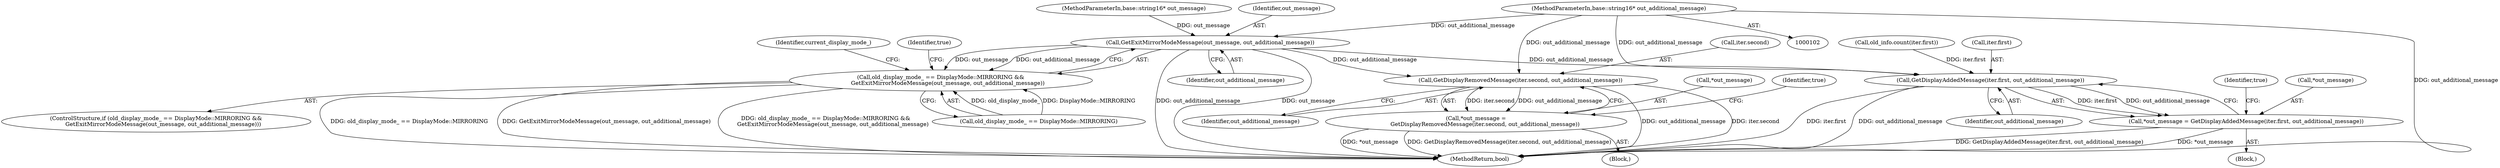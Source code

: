 digraph "0_Chrome_31b81d4cf8b6a063391839816c82fc61c8272e53@pointer" {
"1000105" [label="(MethodParameterIn,base::string16* out_additional_message)"];
"1000128" [label="(Call,GetExitMirrorModeMessage(out_message, out_additional_message))"];
"1000124" [label="(Call,old_display_mode_ == DisplayMode::MIRRORING &&\n        GetExitMirrorModeMessage(out_message, out_additional_message))"];
"1000183" [label="(Call,GetDisplayRemovedMessage(iter.second, out_additional_message))"];
"1000180" [label="(Call,*out_message =\n          GetDisplayRemovedMessage(iter.second, out_additional_message))"];
"1000207" [label="(Call,GetDisplayAddedMessage(iter.first, out_additional_message))"];
"1000204" [label="(Call,*out_message = GetDisplayAddedMessage(iter.first, out_additional_message))"];
"1000128" [label="(Call,GetExitMirrorModeMessage(out_message, out_additional_message))"];
"1000181" [label="(Call,*out_message)"];
"1000136" [label="(Identifier,current_display_mode_)"];
"1000213" [label="(Identifier,true)"];
"1000104" [label="(MethodParameterIn,base::string16* out_message)"];
"1000187" [label="(Identifier,out_additional_message)"];
"1000173" [label="(Block,)"];
"1000123" [label="(ControlStructure,if (old_display_mode_ == DisplayMode::MIRRORING &&\n        GetExitMirrorModeMessage(out_message, out_additional_message)))"];
"1000129" [label="(Identifier,out_message)"];
"1000211" [label="(Identifier,out_additional_message)"];
"1000197" [label="(Block,)"];
"1000105" [label="(MethodParameterIn,base::string16* out_additional_message)"];
"1000304" [label="(MethodReturn,bool)"];
"1000130" [label="(Identifier,out_additional_message)"];
"1000189" [label="(Identifier,true)"];
"1000205" [label="(Call,*out_message)"];
"1000199" [label="(Call,old_info.count(iter.first))"];
"1000180" [label="(Call,*out_message =\n          GetDisplayRemovedMessage(iter.second, out_additional_message))"];
"1000124" [label="(Call,old_display_mode_ == DisplayMode::MIRRORING &&\n        GetExitMirrorModeMessage(out_message, out_additional_message))"];
"1000125" [label="(Call,old_display_mode_ == DisplayMode::MIRRORING)"];
"1000208" [label="(Call,iter.first)"];
"1000133" [label="(Identifier,true)"];
"1000183" [label="(Call,GetDisplayRemovedMessage(iter.second, out_additional_message))"];
"1000204" [label="(Call,*out_message = GetDisplayAddedMessage(iter.first, out_additional_message))"];
"1000184" [label="(Call,iter.second)"];
"1000207" [label="(Call,GetDisplayAddedMessage(iter.first, out_additional_message))"];
"1000105" -> "1000102"  [label="AST: "];
"1000105" -> "1000304"  [label="DDG: out_additional_message"];
"1000105" -> "1000128"  [label="DDG: out_additional_message"];
"1000105" -> "1000183"  [label="DDG: out_additional_message"];
"1000105" -> "1000207"  [label="DDG: out_additional_message"];
"1000128" -> "1000124"  [label="AST: "];
"1000128" -> "1000130"  [label="CFG: "];
"1000129" -> "1000128"  [label="AST: "];
"1000130" -> "1000128"  [label="AST: "];
"1000124" -> "1000128"  [label="CFG: "];
"1000128" -> "1000304"  [label="DDG: out_additional_message"];
"1000128" -> "1000304"  [label="DDG: out_message"];
"1000128" -> "1000124"  [label="DDG: out_message"];
"1000128" -> "1000124"  [label="DDG: out_additional_message"];
"1000104" -> "1000128"  [label="DDG: out_message"];
"1000128" -> "1000183"  [label="DDG: out_additional_message"];
"1000128" -> "1000207"  [label="DDG: out_additional_message"];
"1000124" -> "1000123"  [label="AST: "];
"1000124" -> "1000125"  [label="CFG: "];
"1000125" -> "1000124"  [label="AST: "];
"1000133" -> "1000124"  [label="CFG: "];
"1000136" -> "1000124"  [label="CFG: "];
"1000124" -> "1000304"  [label="DDG: old_display_mode_ == DisplayMode::MIRRORING"];
"1000124" -> "1000304"  [label="DDG: GetExitMirrorModeMessage(out_message, out_additional_message)"];
"1000124" -> "1000304"  [label="DDG: old_display_mode_ == DisplayMode::MIRRORING &&\n        GetExitMirrorModeMessage(out_message, out_additional_message)"];
"1000125" -> "1000124"  [label="DDG: old_display_mode_"];
"1000125" -> "1000124"  [label="DDG: DisplayMode::MIRRORING"];
"1000183" -> "1000180"  [label="AST: "];
"1000183" -> "1000187"  [label="CFG: "];
"1000184" -> "1000183"  [label="AST: "];
"1000187" -> "1000183"  [label="AST: "];
"1000180" -> "1000183"  [label="CFG: "];
"1000183" -> "1000304"  [label="DDG: out_additional_message"];
"1000183" -> "1000304"  [label="DDG: iter.second"];
"1000183" -> "1000180"  [label="DDG: iter.second"];
"1000183" -> "1000180"  [label="DDG: out_additional_message"];
"1000180" -> "1000173"  [label="AST: "];
"1000181" -> "1000180"  [label="AST: "];
"1000189" -> "1000180"  [label="CFG: "];
"1000180" -> "1000304"  [label="DDG: *out_message"];
"1000180" -> "1000304"  [label="DDG: GetDisplayRemovedMessage(iter.second, out_additional_message)"];
"1000207" -> "1000204"  [label="AST: "];
"1000207" -> "1000211"  [label="CFG: "];
"1000208" -> "1000207"  [label="AST: "];
"1000211" -> "1000207"  [label="AST: "];
"1000204" -> "1000207"  [label="CFG: "];
"1000207" -> "1000304"  [label="DDG: iter.first"];
"1000207" -> "1000304"  [label="DDG: out_additional_message"];
"1000207" -> "1000204"  [label="DDG: iter.first"];
"1000207" -> "1000204"  [label="DDG: out_additional_message"];
"1000199" -> "1000207"  [label="DDG: iter.first"];
"1000204" -> "1000197"  [label="AST: "];
"1000205" -> "1000204"  [label="AST: "];
"1000213" -> "1000204"  [label="CFG: "];
"1000204" -> "1000304"  [label="DDG: GetDisplayAddedMessage(iter.first, out_additional_message)"];
"1000204" -> "1000304"  [label="DDG: *out_message"];
}
